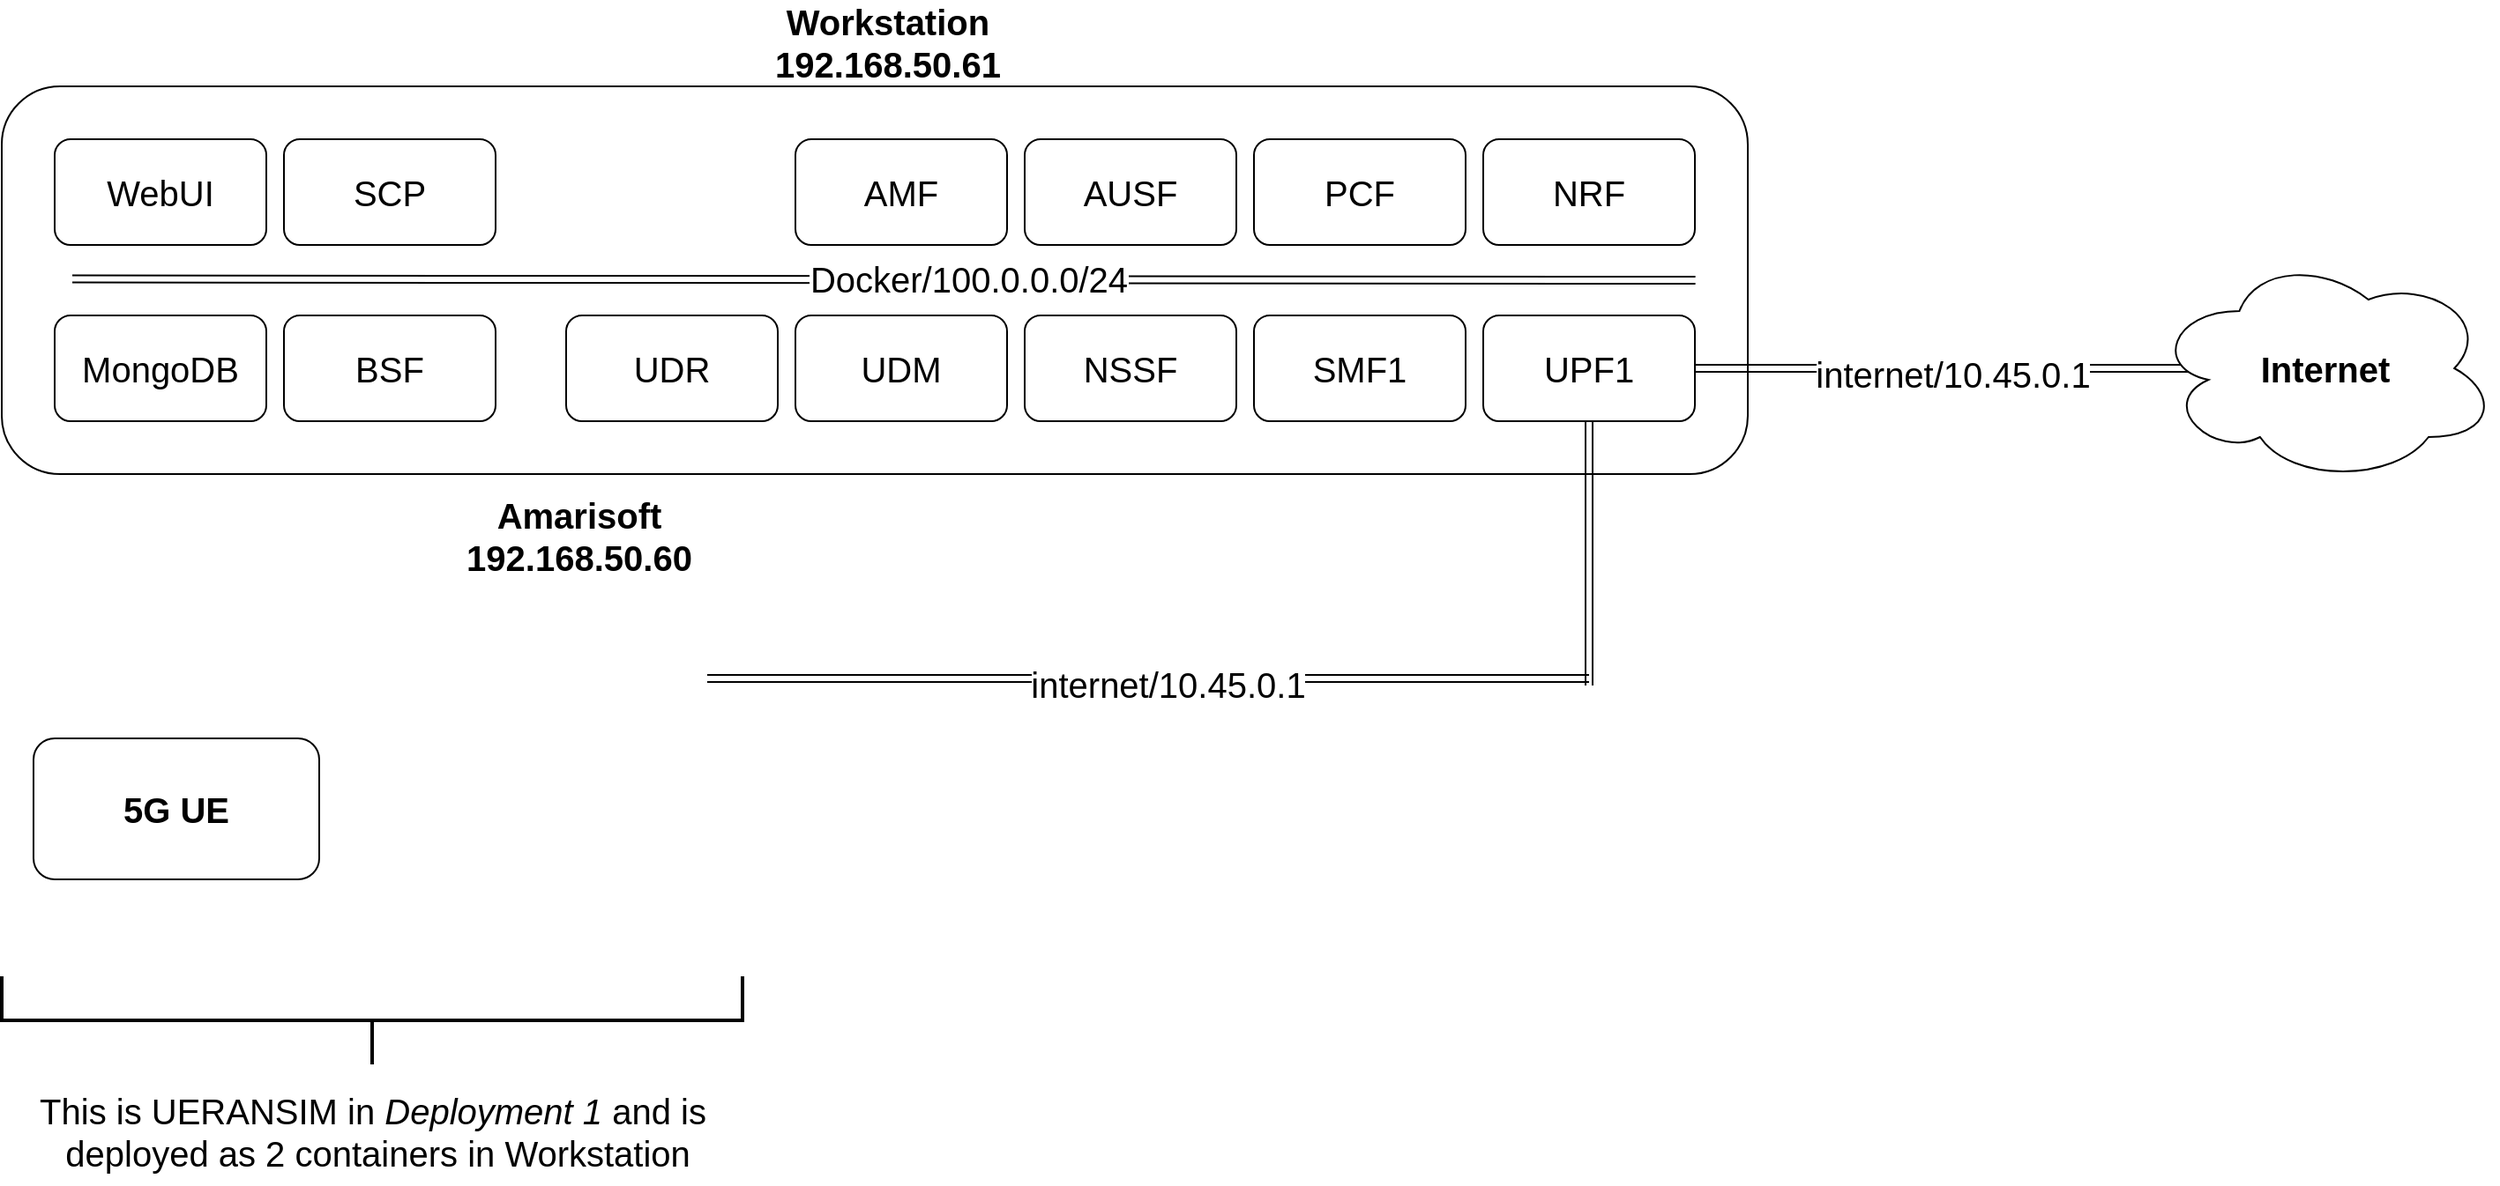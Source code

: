 <mxfile version="24.3.1" type="device">
  <diagram id="C5RBs43oDa-KdzZeNtuy" name="Page-1">
    <mxGraphModel dx="3312" dy="1433" grid="1" gridSize="10" guides="1" tooltips="1" connect="1" arrows="1" fold="1" page="1" pageScale="1" pageWidth="827" pageHeight="1169" math="0" shadow="0">
      <root>
        <mxCell id="WIyWlLk6GJQsqaUBKTNV-0" />
        <mxCell id="WIyWlLk6GJQsqaUBKTNV-1" parent="WIyWlLk6GJQsqaUBKTNV-0" />
        <mxCell id="l0hXxtKMvYqcRxEXDyRQ-0" value="" style="rounded=1;whiteSpace=wrap;html=1;fontSize=20;" parent="WIyWlLk6GJQsqaUBKTNV-1" vertex="1">
          <mxGeometry x="-120" y="140" width="990" height="220" as="geometry" />
        </mxCell>
        <mxCell id="l0hXxtKMvYqcRxEXDyRQ-1" value="AMF" style="rounded=1;whiteSpace=wrap;html=1;fontSize=20;" parent="WIyWlLk6GJQsqaUBKTNV-1" vertex="1">
          <mxGeometry x="330" y="170" width="120" height="60" as="geometry" />
        </mxCell>
        <mxCell id="l0hXxtKMvYqcRxEXDyRQ-2" value="AUSF" style="rounded=1;whiteSpace=wrap;html=1;fontSize=20;" parent="WIyWlLk6GJQsqaUBKTNV-1" vertex="1">
          <mxGeometry x="460" y="170" width="120" height="60" as="geometry" />
        </mxCell>
        <mxCell id="l0hXxtKMvYqcRxEXDyRQ-3" value="BSF" style="rounded=1;whiteSpace=wrap;html=1;fontSize=20;" parent="WIyWlLk6GJQsqaUBKTNV-1" vertex="1">
          <mxGeometry x="40" y="270" width="120" height="60" as="geometry" />
        </mxCell>
        <mxCell id="l0hXxtKMvYqcRxEXDyRQ-4" value="SCP" style="rounded=1;whiteSpace=wrap;html=1;fontSize=20;" parent="WIyWlLk6GJQsqaUBKTNV-1" vertex="1">
          <mxGeometry x="40" y="170" width="120" height="60" as="geometry" />
        </mxCell>
        <mxCell id="l0hXxtKMvYqcRxEXDyRQ-5" value="PCF" style="rounded=1;whiteSpace=wrap;html=1;fontSize=20;" parent="WIyWlLk6GJQsqaUBKTNV-1" vertex="1">
          <mxGeometry x="590" y="170" width="120" height="60" as="geometry" />
        </mxCell>
        <mxCell id="l0hXxtKMvYqcRxEXDyRQ-6" value="UDR" style="rounded=1;whiteSpace=wrap;html=1;fontSize=20;" parent="WIyWlLk6GJQsqaUBKTNV-1" vertex="1">
          <mxGeometry x="200" y="270" width="120" height="60" as="geometry" />
        </mxCell>
        <mxCell id="l0hXxtKMvYqcRxEXDyRQ-7" value="UDM" style="rounded=1;whiteSpace=wrap;html=1;fontSize=20;" parent="WIyWlLk6GJQsqaUBKTNV-1" vertex="1">
          <mxGeometry x="330" y="270" width="120" height="60" as="geometry" />
        </mxCell>
        <mxCell id="l0hXxtKMvYqcRxEXDyRQ-8" value="NSSF" style="rounded=1;whiteSpace=wrap;html=1;fontSize=20;" parent="WIyWlLk6GJQsqaUBKTNV-1" vertex="1">
          <mxGeometry x="460" y="270" width="120" height="60" as="geometry" />
        </mxCell>
        <mxCell id="l0hXxtKMvYqcRxEXDyRQ-9" value="NRF" style="rounded=1;whiteSpace=wrap;html=1;fontSize=20;" parent="WIyWlLk6GJQsqaUBKTNV-1" vertex="1">
          <mxGeometry x="720" y="170" width="120" height="60" as="geometry" />
        </mxCell>
        <mxCell id="l0hXxtKMvYqcRxEXDyRQ-10" value="WebUI" style="rounded=1;whiteSpace=wrap;html=1;fontSize=20;" parent="WIyWlLk6GJQsqaUBKTNV-1" vertex="1">
          <mxGeometry x="-90" y="170" width="120" height="60" as="geometry" />
        </mxCell>
        <mxCell id="l0hXxtKMvYqcRxEXDyRQ-15" value="" style="shape=link;html=1;rounded=0;entryX=0.97;entryY=0.5;entryDx=0;entryDy=0;entryPerimeter=0;exitX=0.036;exitY=0.499;exitDx=0;exitDy=0;exitPerimeter=0;fontSize=20;" parent="WIyWlLk6GJQsqaUBKTNV-1" target="l0hXxtKMvYqcRxEXDyRQ-0" edge="1">
          <mxGeometry width="100" relative="1" as="geometry">
            <mxPoint x="-80" y="249.29" as="sourcePoint" />
            <mxPoint x="690.24" y="249.29" as="targetPoint" />
          </mxGeometry>
        </mxCell>
        <mxCell id="l0hXxtKMvYqcRxEXDyRQ-18" value="Docker/100.0.0.0/24" style="edgeLabel;html=1;align=center;verticalAlign=middle;resizable=0;points=[];fontSize=20;" parent="l0hXxtKMvYqcRxEXDyRQ-15" vertex="1" connectable="0">
          <mxGeometry x="0.104" y="1" relative="1" as="geometry">
            <mxPoint as="offset" />
          </mxGeometry>
        </mxCell>
        <mxCell id="l0hXxtKMvYqcRxEXDyRQ-16" value="SMF1" style="rounded=1;whiteSpace=wrap;html=1;fontSize=20;" parent="WIyWlLk6GJQsqaUBKTNV-1" vertex="1">
          <mxGeometry x="590" y="270" width="120" height="60" as="geometry" />
        </mxCell>
        <mxCell id="l0hXxtKMvYqcRxEXDyRQ-17" value="UPF1" style="rounded=1;whiteSpace=wrap;html=1;fontSize=20;" parent="WIyWlLk6GJQsqaUBKTNV-1" vertex="1">
          <mxGeometry x="720" y="270" width="120" height="60" as="geometry" />
        </mxCell>
        <mxCell id="l0hXxtKMvYqcRxEXDyRQ-20" value="&lt;b style=&quot;font-size: 20px;&quot;&gt;&lt;font style=&quot;font-size: 20px;&quot;&gt;Workstation 192.168.50.61&lt;/font&gt;&lt;/b&gt;" style="text;html=1;align=center;verticalAlign=middle;whiteSpace=wrap;rounded=0;fontSize=20;" parent="WIyWlLk6GJQsqaUBKTNV-1" vertex="1">
          <mxGeometry x="330" y="100" width="105" height="30" as="geometry" />
        </mxCell>
        <mxCell id="l0hXxtKMvYqcRxEXDyRQ-21" value="" style="shape=link;html=1;rounded=0;fontSize=20;" parent="WIyWlLk6GJQsqaUBKTNV-1" edge="1">
          <mxGeometry width="100" relative="1" as="geometry">
            <mxPoint x="280" y="476" as="sourcePoint" />
            <mxPoint x="780" y="476" as="targetPoint" />
          </mxGeometry>
        </mxCell>
        <mxCell id="l0hXxtKMvYqcRxEXDyRQ-24" value="internet/10.45.0.1" style="edgeLabel;html=1;align=center;verticalAlign=middle;resizable=0;points=[];fontSize=20;" parent="l0hXxtKMvYqcRxEXDyRQ-21" vertex="1" connectable="0">
          <mxGeometry x="0.042" y="-3" relative="1" as="geometry">
            <mxPoint as="offset" />
          </mxGeometry>
        </mxCell>
        <mxCell id="l0hXxtKMvYqcRxEXDyRQ-35" value="" style="shape=image;verticalLabelPosition=bottom;labelBackgroundColor=default;verticalAlign=top;aspect=fixed;imageAspect=0;image=https://ingun.com/media/CMS%20Media/campaigns/5G/campaign-5G-icon-antenne_M-min.png;clipPath=inset(23.78% 31% 24.67% 31.33%);" parent="WIyWlLk6GJQsqaUBKTNV-1" vertex="1">
          <mxGeometry x="124.4" y="420" width="165.6" height="170" as="geometry" />
        </mxCell>
        <mxCell id="l0hXxtKMvYqcRxEXDyRQ-36" value="&lt;font style=&quot;font-size: 20px;&quot;&gt;Amarisoft&lt;/font&gt;&lt;div style=&quot;font-size: 20px;&quot;&gt;&lt;font style=&quot;font-size: 20px;&quot;&gt;192.168.50.60&lt;/font&gt;&lt;/div&gt;" style="text;html=1;align=center;verticalAlign=middle;whiteSpace=wrap;rounded=0;fontStyle=1" parent="WIyWlLk6GJQsqaUBKTNV-1" vertex="1">
          <mxGeometry x="178.6" y="380" width="57.2" height="30" as="geometry" />
        </mxCell>
        <mxCell id="l0hXxtKMvYqcRxEXDyRQ-43" value="&lt;b&gt;5G UE&lt;/b&gt;" style="rounded=1;whiteSpace=wrap;html=1;fontSize=20;" parent="WIyWlLk6GJQsqaUBKTNV-1" vertex="1">
          <mxGeometry x="-102" y="510" width="162" height="80" as="geometry" />
        </mxCell>
        <mxCell id="l0hXxtKMvYqcRxEXDyRQ-46" value="" style="shape=image;verticalLabelPosition=bottom;labelBackgroundColor=default;verticalAlign=top;aspect=fixed;imageAspect=0;image=https://icons.veryicon.com/png/o/miscellaneous/medium-thin-linear-icon/signal-28.png;rotation=70;fontSize=20;" parent="WIyWlLk6GJQsqaUBKTNV-1" vertex="1">
          <mxGeometry x="60" y="475" width="60" height="60" as="geometry" />
        </mxCell>
        <mxCell id="l0hXxtKMvYqcRxEXDyRQ-48" value="" style="shape=link;html=1;rounded=0;fontSize=20;exitX=1;exitY=0.5;exitDx=0;exitDy=0;" parent="WIyWlLk6GJQsqaUBKTNV-1" source="l0hXxtKMvYqcRxEXDyRQ-17" edge="1">
          <mxGeometry width="100" relative="1" as="geometry">
            <mxPoint x="780" y="330" as="sourcePoint" />
            <mxPoint x="1120" y="300" as="targetPoint" />
          </mxGeometry>
        </mxCell>
        <mxCell id="l0hXxtKMvYqcRxEXDyRQ-49" value="internet/10.45.0.1" style="edgeLabel;html=1;align=center;verticalAlign=middle;resizable=0;points=[];fontSize=20;" parent="l0hXxtKMvYqcRxEXDyRQ-48" vertex="1" connectable="0">
          <mxGeometry x="0.042" y="-3" relative="1" as="geometry">
            <mxPoint as="offset" />
          </mxGeometry>
        </mxCell>
        <mxCell id="l0hXxtKMvYqcRxEXDyRQ-56" value="" style="shape=link;html=1;rounded=0;entryX=0.5;entryY=1;entryDx=0;entryDy=0;" parent="WIyWlLk6GJQsqaUBKTNV-1" target="l0hXxtKMvYqcRxEXDyRQ-17" edge="1">
          <mxGeometry width="100" relative="1" as="geometry">
            <mxPoint x="780" y="480" as="sourcePoint" />
            <mxPoint x="780" y="490" as="targetPoint" />
          </mxGeometry>
        </mxCell>
        <mxCell id="l0hXxtKMvYqcRxEXDyRQ-59" value="&lt;b style=&quot;font-size: 20px;&quot;&gt;Internet&lt;/b&gt;" style="ellipse;shape=cloud;whiteSpace=wrap;html=1;" parent="WIyWlLk6GJQsqaUBKTNV-1" vertex="1">
          <mxGeometry x="1100" y="235" width="195" height="130" as="geometry" />
        </mxCell>
        <mxCell id="l0hXxtKMvYqcRxEXDyRQ-60" value="MongoDB" style="rounded=1;whiteSpace=wrap;html=1;fontSize=20;" parent="WIyWlLk6GJQsqaUBKTNV-1" vertex="1">
          <mxGeometry x="-90" y="270" width="120" height="60" as="geometry" />
        </mxCell>
        <mxCell id="QunLEUrYHKaPr4piVvN3-0" value="" style="strokeWidth=2;html=1;shape=mxgraph.flowchart.annotation_2;align=left;labelPosition=right;pointerEvents=1;rotation=-90;" parent="WIyWlLk6GJQsqaUBKTNV-1" vertex="1">
          <mxGeometry x="65" y="460" width="50" height="420" as="geometry" />
        </mxCell>
        <mxCell id="QunLEUrYHKaPr4piVvN3-1" value="&lt;font style=&quot;font-size: 20px;&quot;&gt;This is UERANSIM in &lt;i&gt;Deployment 1 &lt;/i&gt;and is&lt;/font&gt;&lt;div&gt;&lt;font style=&quot;font-size: 20px;&quot;&gt;&amp;nbsp;deployed as 2 containers in Workstation&lt;/font&gt;&lt;/div&gt;" style="text;html=1;align=center;verticalAlign=middle;resizable=0;points=[];autosize=1;strokeColor=none;fillColor=none;" parent="WIyWlLk6GJQsqaUBKTNV-1" vertex="1">
          <mxGeometry x="-110" y="703" width="400" height="60" as="geometry" />
        </mxCell>
      </root>
    </mxGraphModel>
  </diagram>
</mxfile>

